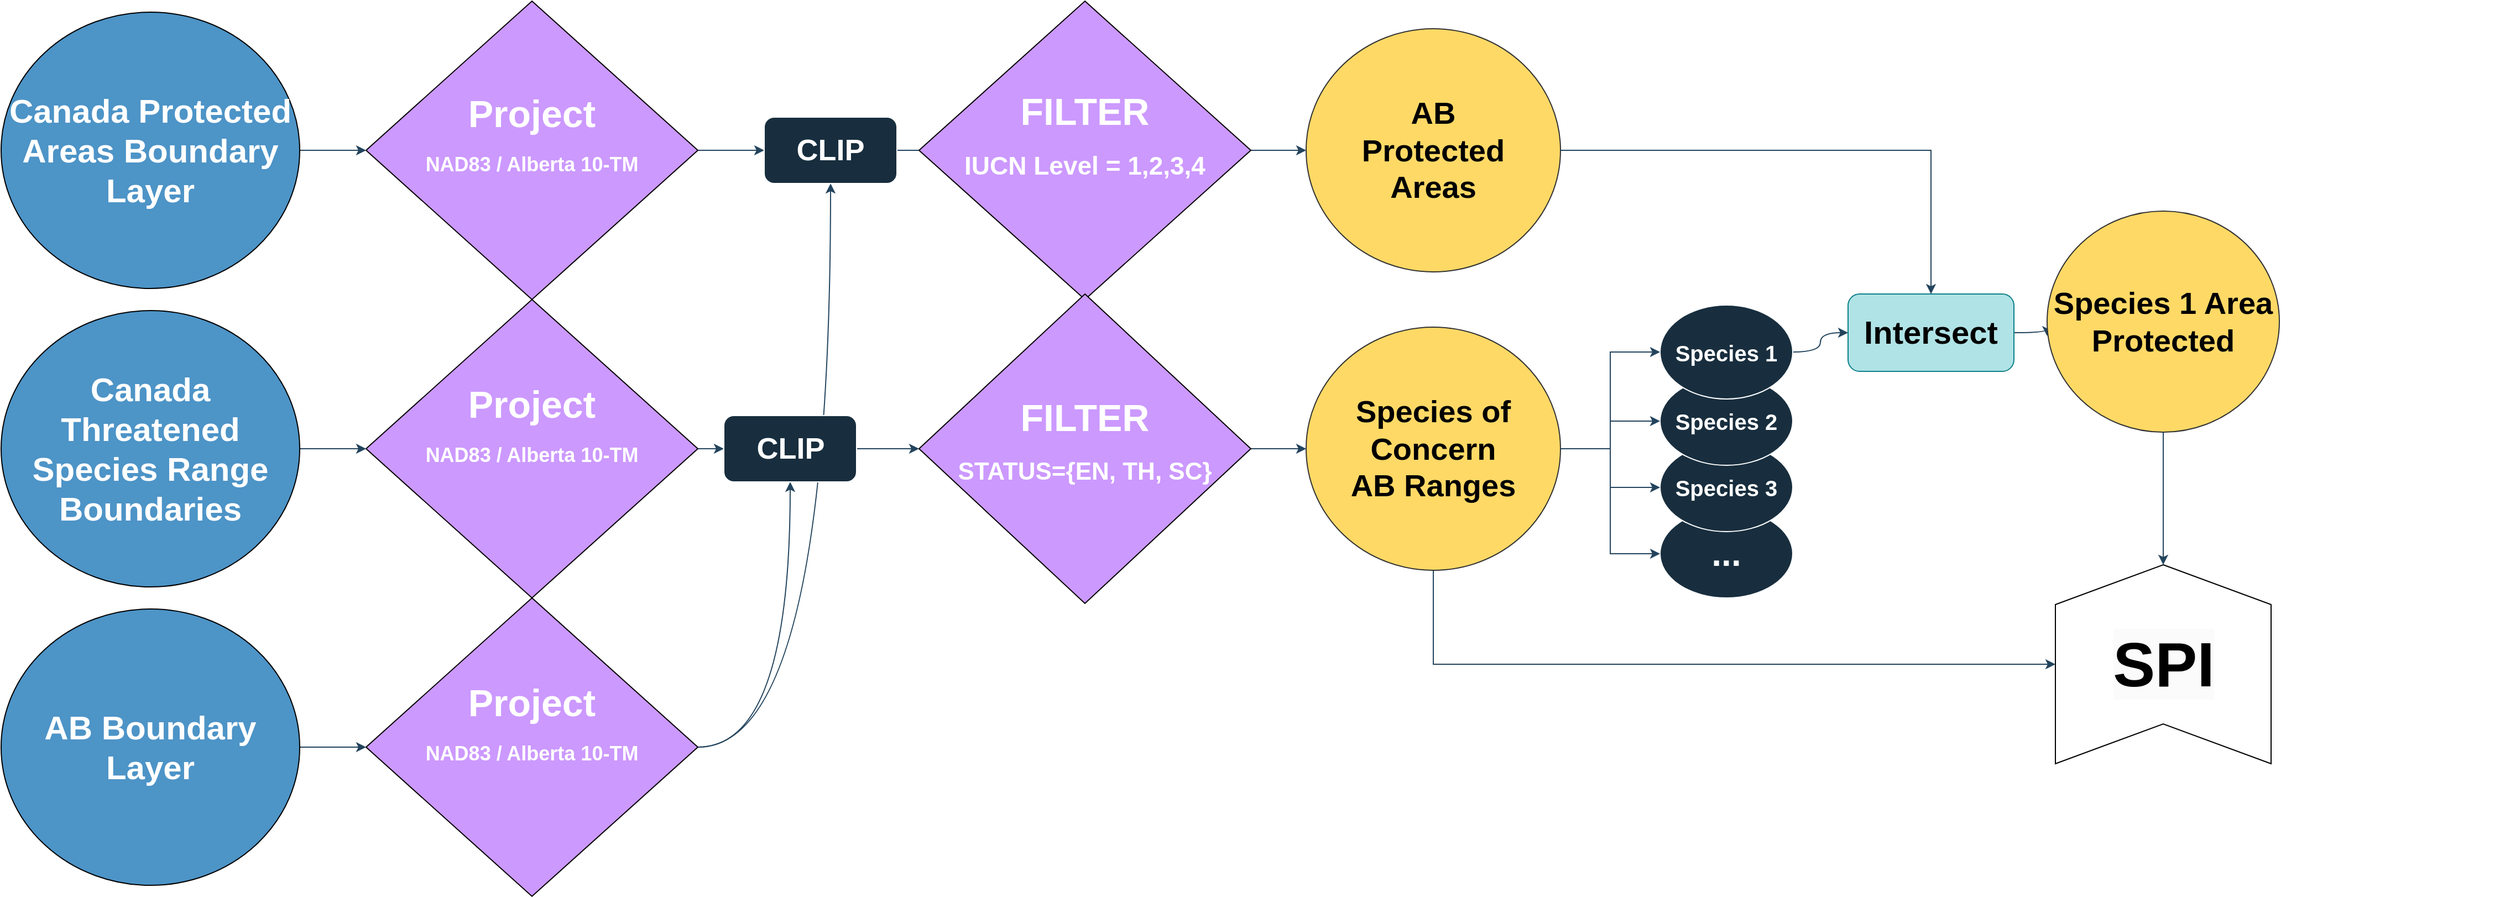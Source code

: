 <mxfile version="24.4.0" type="device">
  <diagram name="Page-1" id="5987fedf-629e-85c4-6858-42fee31821dd">
    <mxGraphModel dx="4983.5" dy="2233" grid="1" gridSize="10" guides="1" tooltips="1" connect="1" arrows="1" fold="1" page="1" pageScale="1.5" pageWidth="1169" pageHeight="826" background="none" math="0" shadow="0">
      <root>
        <mxCell id="0" style=";html=1;" />
        <mxCell id="1" style=";html=1;" parent="0" />
        <mxCell id="R7-nLTBjnwxttfNBIYHq-21" value="&lt;font size=&quot;1&quot; style=&quot;&quot;&gt;&lt;b style=&quot;font-size: 32px;&quot;&gt;...&lt;/b&gt;&lt;/font&gt;" style="ellipse;whiteSpace=wrap;html=1;strokeColor=#FFFFFF;fontColor=#FFFFFF;fillColor=#182E3E;" vertex="1" parent="1">
          <mxGeometry x="-30" y="570" width="120" height="80" as="geometry" />
        </mxCell>
        <mxCell id="R7-nLTBjnwxttfNBIYHq-13" style="edgeStyle=orthogonalEdgeStyle;rounded=0;orthogonalLoop=1;jettySize=auto;html=1;exitX=1;exitY=0.5;exitDx=0;exitDy=0;entryX=0;entryY=0.5;entryDx=0;entryDy=0;fontFamily=Helvetica;fontSize=17;fontColor=default;labelBackgroundColor=none;strokeColor=#23445D;" edge="1" parent="1">
          <mxGeometry relative="1" as="geometry">
            <mxPoint x="720" y="255" as="sourcePoint" />
            <mxPoint x="720" y="255" as="targetPoint" />
          </mxGeometry>
        </mxCell>
        <mxCell id="R7-nLTBjnwxttfNBIYHq-20" value="&lt;font size=&quot;1&quot; style=&quot;&quot;&gt;&lt;b style=&quot;font-size: 20px;&quot;&gt;Species 3&lt;/b&gt;&lt;/font&gt;" style="ellipse;whiteSpace=wrap;html=1;strokeColor=#FFFFFF;fontColor=#FFFFFF;fillColor=#182E3E;" vertex="1" parent="1">
          <mxGeometry x="-30" y="510" width="120" height="80" as="geometry" />
        </mxCell>
        <mxCell id="R7-nLTBjnwxttfNBIYHq-19" value="&lt;font size=&quot;1&quot; style=&quot;&quot;&gt;&lt;b style=&quot;font-size: 20px;&quot;&gt;Species 2&lt;/b&gt;&lt;/font&gt;" style="ellipse;whiteSpace=wrap;html=1;strokeColor=#FFFFFF;fontColor=#FFFFFF;fillColor=#182E3E;" vertex="1" parent="1">
          <mxGeometry x="-30" y="450" width="120" height="80" as="geometry" />
        </mxCell>
        <mxCell id="R7-nLTBjnwxttfNBIYHq-88" style="edgeStyle=orthogonalEdgeStyle;curved=1;rounded=0;orthogonalLoop=1;jettySize=auto;html=1;exitX=1;exitY=0.5;exitDx=0;exitDy=0;entryX=0;entryY=0.5;entryDx=0;entryDy=0;strokeColor=#23445D;align=center;verticalAlign=middle;fontFamily=Helvetica;fontSize=11;fontColor=default;labelBackgroundColor=default;endArrow=classic;" edge="1" parent="1" source="R7-nLTBjnwxttfNBIYHq-18" target="R7-nLTBjnwxttfNBIYHq-81">
          <mxGeometry relative="1" as="geometry" />
        </mxCell>
        <mxCell id="R7-nLTBjnwxttfNBIYHq-18" value="&lt;font size=&quot;1&quot; style=&quot;&quot;&gt;&lt;b style=&quot;font-size: 20px;&quot;&gt;Species 1&lt;/b&gt;&lt;/font&gt;" style="ellipse;whiteSpace=wrap;html=1;strokeColor=#FFFFFF;fontColor=#FFFFFF;fillColor=#182E3E;" vertex="1" parent="1">
          <mxGeometry x="-30" y="385" width="120" height="85" as="geometry" />
        </mxCell>
        <mxCell id="R7-nLTBjnwxttfNBIYHq-50" style="edgeStyle=orthogonalEdgeStyle;rounded=0;orthogonalLoop=1;jettySize=auto;html=1;exitX=1;exitY=0.5;exitDx=0;exitDy=0;entryX=0;entryY=0.5;entryDx=0;entryDy=0;strokeColor=#23445D;" edge="1" parent="1" source="R7-nLTBjnwxttfNBIYHq-29" target="R7-nLTBjnwxttfNBIYHq-43">
          <mxGeometry relative="1" as="geometry" />
        </mxCell>
        <mxCell id="R7-nLTBjnwxttfNBIYHq-29" value="&lt;div style=&quot;&quot;&gt;&lt;b style=&quot;&quot;&gt;&lt;font style=&quot;font-size: 34px;&quot;&gt;Project&lt;br&gt;&lt;/font&gt;&lt;/b&gt;&lt;h2 class=&quot;padt-2&quot;&gt;NAD83 / Alberta 10-TM&lt;/h2&gt;&lt;/div&gt;&lt;div style=&quot;&quot;&gt;&lt;br&gt;&lt;/div&gt;" style="rhombus;whiteSpace=wrap;html=1;labelBackgroundColor=none;fillColor=#CC99FF;strokeColor=#000000;fontColor=#FFFFFF;" vertex="1" parent="1">
          <mxGeometry x="-1200" y="110" width="300" height="270" as="geometry" />
        </mxCell>
        <mxCell id="R7-nLTBjnwxttfNBIYHq-49" style="edgeStyle=orthogonalEdgeStyle;rounded=0;orthogonalLoop=1;jettySize=auto;html=1;exitX=1;exitY=0.5;exitDx=0;exitDy=0;entryX=0;entryY=0.5;entryDx=0;entryDy=0;strokeColor=#23445D;" edge="1" parent="1" source="R7-nLTBjnwxttfNBIYHq-31" target="R7-nLTBjnwxttfNBIYHq-44">
          <mxGeometry relative="1" as="geometry" />
        </mxCell>
        <mxCell id="R7-nLTBjnwxttfNBIYHq-31" value="&lt;div style=&quot;&quot;&gt;&lt;b style=&quot;&quot;&gt;&lt;font style=&quot;font-size: 34px;&quot;&gt;Project&lt;br&gt;&lt;/font&gt;&lt;/b&gt;&lt;div&gt;&lt;h2 class=&quot;padt-2&quot;&gt;NAD83 / Alberta 10-TM&lt;/h2&gt;&lt;/div&gt;&lt;div&gt;&lt;br&gt;&lt;/div&gt;&lt;/div&gt;&lt;div style=&quot;&quot;&gt;&lt;br&gt;&lt;/div&gt;" style="rhombus;whiteSpace=wrap;html=1;labelBackgroundColor=none;fillColor=#CC99FF;strokeColor=#000000;fontColor=#FFFFFF;" vertex="1" parent="1">
          <mxGeometry x="-1200" y="380" width="300" height="270" as="geometry" />
        </mxCell>
        <mxCell id="R7-nLTBjnwxttfNBIYHq-46" style="edgeStyle=orthogonalEdgeStyle;rounded=0;orthogonalLoop=1;jettySize=auto;html=1;exitX=1;exitY=0.5;exitDx=0;exitDy=0;strokeColor=#23445D;curved=1;" edge="1" parent="1" source="R7-nLTBjnwxttfNBIYHq-34" target="R7-nLTBjnwxttfNBIYHq-44">
          <mxGeometry relative="1" as="geometry" />
        </mxCell>
        <mxCell id="R7-nLTBjnwxttfNBIYHq-47" style="edgeStyle=orthogonalEdgeStyle;rounded=0;orthogonalLoop=1;jettySize=auto;html=1;exitX=1;exitY=0.5;exitDx=0;exitDy=0;entryX=0.5;entryY=1;entryDx=0;entryDy=0;strokeColor=#23445D;curved=1;" edge="1" parent="1" source="R7-nLTBjnwxttfNBIYHq-34" target="R7-nLTBjnwxttfNBIYHq-43">
          <mxGeometry relative="1" as="geometry" />
        </mxCell>
        <mxCell id="R7-nLTBjnwxttfNBIYHq-34" value="&lt;div style=&quot;&quot;&gt;&lt;b style=&quot;&quot;&gt;&lt;font style=&quot;font-size: 34px;&quot;&gt;Project&lt;br&gt;&lt;/font&gt;&lt;/b&gt;&lt;div&gt;&lt;h2 class=&quot;padt-2&quot;&gt;NAD83 / Alberta 10-TM&lt;/h2&gt;&lt;/div&gt;&lt;div&gt;&lt;br&gt;&lt;/div&gt;&lt;/div&gt;&lt;div style=&quot;&quot;&gt;&lt;br&gt;&lt;/div&gt;" style="rhombus;whiteSpace=wrap;html=1;labelBackgroundColor=none;fillColor=#CC99FF;strokeColor=#000000;fontColor=#FFFFFF;" vertex="1" parent="1">
          <mxGeometry x="-1200" y="650" width="300" height="270" as="geometry" />
        </mxCell>
        <mxCell id="R7-nLTBjnwxttfNBIYHq-40" style="edgeStyle=orthogonalEdgeStyle;rounded=0;orthogonalLoop=1;jettySize=auto;html=1;exitX=1;exitY=0.5;exitDx=0;exitDy=0;entryX=0;entryY=0.5;entryDx=0;entryDy=0;strokeColor=#23445D;" edge="1" parent="1" source="R7-nLTBjnwxttfNBIYHq-38" target="R7-nLTBjnwxttfNBIYHq-29">
          <mxGeometry relative="1" as="geometry" />
        </mxCell>
        <mxCell id="R7-nLTBjnwxttfNBIYHq-38" value="&lt;b&gt;&lt;font style=&quot;font-size: 30px;&quot;&gt;Canada Protected Areas Boundary Layer&lt;/font&gt;&lt;/b&gt;" style="ellipse;whiteSpace=wrap;html=1;fillColor=#4D94C7;strokeColor=#000000;labelBackgroundColor=none;fontColor=#FFFFFF;" vertex="1" parent="1">
          <mxGeometry x="-1530" y="120" width="270" height="250" as="geometry" />
        </mxCell>
        <mxCell id="R7-nLTBjnwxttfNBIYHq-57" value="" style="edgeStyle=orthogonalEdgeStyle;rounded=0;orthogonalLoop=1;jettySize=auto;html=1;strokeColor=#23445D;" edge="1" parent="1" source="R7-nLTBjnwxttfNBIYHq-43" target="R7-nLTBjnwxttfNBIYHq-51">
          <mxGeometry relative="1" as="geometry" />
        </mxCell>
        <mxCell id="R7-nLTBjnwxttfNBIYHq-43" value="&lt;b&gt;&lt;font style=&quot;font-size: 27px;&quot;&gt;CLIP&lt;/font&gt;&lt;/b&gt;" style="rounded=1;whiteSpace=wrap;html=1;strokeColor=#FFFFFF;fontColor=#FFFFFF;fillColor=#182E3E;" vertex="1" parent="1">
          <mxGeometry x="-840" y="215" width="120" height="60" as="geometry" />
        </mxCell>
        <mxCell id="R7-nLTBjnwxttfNBIYHq-61" value="" style="edgeStyle=orthogonalEdgeStyle;rounded=0;orthogonalLoop=1;jettySize=auto;html=1;strokeColor=#23445D;" edge="1" parent="1" source="R7-nLTBjnwxttfNBIYHq-44" target="R7-nLTBjnwxttfNBIYHq-60">
          <mxGeometry relative="1" as="geometry" />
        </mxCell>
        <mxCell id="R7-nLTBjnwxttfNBIYHq-44" value="&lt;b&gt;&lt;font style=&quot;font-size: 27px;&quot;&gt;CLIP&lt;/font&gt;&lt;/b&gt;" style="rounded=1;whiteSpace=wrap;html=1;strokeColor=#FFFFFF;fontColor=#FFFFFF;fillColor=#182E3E;" vertex="1" parent="1">
          <mxGeometry x="-876.5" y="485" width="120" height="60" as="geometry" />
        </mxCell>
        <mxCell id="R7-nLTBjnwxttfNBIYHq-51" value="&lt;b style=&quot;font-size: 28px;&quot;&gt;AB&lt;br&gt;Protected&lt;br&gt;Areas&lt;/b&gt;" style="ellipse;whiteSpace=wrap;html=1;fillColor=#FFD966;strokeColor=#333333;labelBackgroundColor=none;" vertex="1" parent="1">
          <mxGeometry x="-350" y="135" width="230" height="220" as="geometry" />
        </mxCell>
        <mxCell id="R7-nLTBjnwxttfNBIYHq-54" style="edgeStyle=orthogonalEdgeStyle;rounded=0;orthogonalLoop=1;jettySize=auto;html=1;exitX=1;exitY=0.5;exitDx=0;exitDy=0;entryX=0;entryY=0.5;entryDx=0;entryDy=0;strokeColor=#23445D;" edge="1" parent="1" source="R7-nLTBjnwxttfNBIYHq-52" target="R7-nLTBjnwxttfNBIYHq-31">
          <mxGeometry relative="1" as="geometry" />
        </mxCell>
        <mxCell id="R7-nLTBjnwxttfNBIYHq-52" value="&lt;b&gt;&lt;font style=&quot;font-size: 30px;&quot;&gt;Canada Threatened Species Range Boundaries&lt;/font&gt;&lt;/b&gt;" style="ellipse;whiteSpace=wrap;html=1;fillColor=#4D94C7;strokeColor=#000000;labelBackgroundColor=none;fontColor=#FFFFFF;" vertex="1" parent="1">
          <mxGeometry x="-1530" y="390" width="270" height="250" as="geometry" />
        </mxCell>
        <mxCell id="R7-nLTBjnwxttfNBIYHq-56" style="edgeStyle=orthogonalEdgeStyle;rounded=0;orthogonalLoop=1;jettySize=auto;html=1;exitX=1;exitY=0.5;exitDx=0;exitDy=0;entryX=0;entryY=0.5;entryDx=0;entryDy=0;strokeColor=#23445D;" edge="1" parent="1" source="R7-nLTBjnwxttfNBIYHq-53" target="R7-nLTBjnwxttfNBIYHq-34">
          <mxGeometry relative="1" as="geometry" />
        </mxCell>
        <mxCell id="R7-nLTBjnwxttfNBIYHq-53" value="&lt;b style=&quot;&quot;&gt;&lt;font style=&quot;font-size: 30px;&quot;&gt;AB Boundary&lt;br&gt;Layer&lt;/font&gt;&lt;/b&gt;" style="ellipse;whiteSpace=wrap;html=1;fillColor=#4D94C7;strokeColor=#000000;labelBackgroundColor=none;fontColor=#FFFFFF;" vertex="1" parent="1">
          <mxGeometry x="-1530" y="660" width="270" height="250" as="geometry" />
        </mxCell>
        <mxCell id="R7-nLTBjnwxttfNBIYHq-63" style="edgeStyle=orthogonalEdgeStyle;rounded=0;orthogonalLoop=1;jettySize=auto;html=1;entryX=0;entryY=0.5;entryDx=0;entryDy=0;strokeColor=#23445D;" edge="1" parent="1" source="R7-nLTBjnwxttfNBIYHq-58" target="R7-nLTBjnwxttfNBIYHq-18">
          <mxGeometry relative="1" as="geometry" />
        </mxCell>
        <mxCell id="R7-nLTBjnwxttfNBIYHq-64" style="edgeStyle=orthogonalEdgeStyle;rounded=0;orthogonalLoop=1;jettySize=auto;html=1;exitX=1;exitY=0.5;exitDx=0;exitDy=0;entryX=0;entryY=0.5;entryDx=0;entryDy=0;strokeColor=#23445D;" edge="1" parent="1" source="R7-nLTBjnwxttfNBIYHq-58" target="R7-nLTBjnwxttfNBIYHq-19">
          <mxGeometry relative="1" as="geometry" />
        </mxCell>
        <mxCell id="R7-nLTBjnwxttfNBIYHq-65" style="edgeStyle=orthogonalEdgeStyle;rounded=0;orthogonalLoop=1;jettySize=auto;html=1;exitX=1;exitY=0.5;exitDx=0;exitDy=0;entryX=0;entryY=0.5;entryDx=0;entryDy=0;strokeColor=#23445D;" edge="1" parent="1" source="R7-nLTBjnwxttfNBIYHq-58" target="R7-nLTBjnwxttfNBIYHq-20">
          <mxGeometry relative="1" as="geometry" />
        </mxCell>
        <mxCell id="R7-nLTBjnwxttfNBIYHq-114" style="edgeStyle=orthogonalEdgeStyle;rounded=0;orthogonalLoop=1;jettySize=auto;html=1;exitX=0.5;exitY=1;exitDx=0;exitDy=0;strokeColor=#23445D;align=center;verticalAlign=middle;fontFamily=Helvetica;fontSize=11;fontColor=default;labelBackgroundColor=default;endArrow=classic;" edge="1" parent="1" source="R7-nLTBjnwxttfNBIYHq-58" target="R7-nLTBjnwxttfNBIYHq-103">
          <mxGeometry relative="1" as="geometry" />
        </mxCell>
        <mxCell id="R7-nLTBjnwxttfNBIYHq-58" value="&lt;b style=&quot;font-size: 28px;&quot;&gt;Species of Concern&lt;br&gt;AB Ranges&lt;/b&gt;" style="ellipse;whiteSpace=wrap;html=1;fillColor=#FFD966;strokeColor=#333333;labelBackgroundColor=none;" vertex="1" parent="1">
          <mxGeometry x="-350" y="405" width="230" height="220" as="geometry" />
        </mxCell>
        <mxCell id="R7-nLTBjnwxttfNBIYHq-59" value="&lt;br style=&quot;color: rgb(0, 0, 0);&quot;&gt;&lt;b&gt;&lt;font style=&quot;font-size: 34px;&quot;&gt;FILTER&lt;br&gt;&lt;/font&gt;&lt;/b&gt;&lt;h2 class=&quot;padt-2&quot;&gt;&lt;font style=&quot;font-size: 23px;&quot;&gt;IUCN Level = 1,2,3,4&lt;/font&gt;&lt;/h2&gt;&lt;div&gt;&lt;font style=&quot;font-size: 23px;&quot;&gt;&lt;br&gt;&lt;/font&gt;&lt;/div&gt;" style="rhombus;whiteSpace=wrap;html=1;labelBackgroundColor=none;fillColor=#CC99FF;strokeColor=#000000;fontColor=#FFFFFF;" vertex="1" parent="1">
          <mxGeometry x="-700" y="110" width="300" height="270" as="geometry" />
        </mxCell>
        <mxCell id="R7-nLTBjnwxttfNBIYHq-62" style="edgeStyle=orthogonalEdgeStyle;rounded=0;orthogonalLoop=1;jettySize=auto;html=1;exitX=1;exitY=0.5;exitDx=0;exitDy=0;entryX=0;entryY=0.5;entryDx=0;entryDy=0;strokeColor=#23445D;" edge="1" parent="1" source="R7-nLTBjnwxttfNBIYHq-60" target="R7-nLTBjnwxttfNBIYHq-58">
          <mxGeometry relative="1" as="geometry" />
        </mxCell>
        <mxCell id="R7-nLTBjnwxttfNBIYHq-60" value="&lt;div style=&quot;&quot;&gt;&lt;b&gt;&lt;font style=&quot;font-size: 34px;&quot;&gt;FILTER&lt;br&gt;&lt;/font&gt;&lt;/b&gt;&lt;h2 class=&quot;padt-2&quot;&gt;&lt;font style=&quot;font-size: 22px;&quot;&gt;STATUS={EN, TH, SC}&lt;/font&gt;&lt;/h2&gt;&lt;/div&gt;" style="rhombus;whiteSpace=wrap;html=1;labelBackgroundColor=none;fillColor=#CC99FF;strokeColor=#000000;fontColor=#FFFFFF;" vertex="1" parent="1">
          <mxGeometry x="-700" y="375" width="300" height="280" as="geometry" />
        </mxCell>
        <mxCell id="R7-nLTBjnwxttfNBIYHq-66" style="edgeStyle=orthogonalEdgeStyle;rounded=0;orthogonalLoop=1;jettySize=auto;html=1;exitX=1;exitY=0.5;exitDx=0;exitDy=0;entryX=0;entryY=0.5;entryDx=0;entryDy=0;strokeColor=#23445D;" edge="1" parent="1" source="R7-nLTBjnwxttfNBIYHq-58" target="R7-nLTBjnwxttfNBIYHq-21">
          <mxGeometry relative="1" as="geometry" />
        </mxCell>
        <mxCell id="R7-nLTBjnwxttfNBIYHq-101" style="edgeStyle=orthogonalEdgeStyle;curved=1;rounded=0;orthogonalLoop=1;jettySize=auto;html=1;exitX=1;exitY=0.5;exitDx=0;exitDy=0;entryX=0;entryY=0.5;entryDx=0;entryDy=0;strokeColor=#23445D;align=center;verticalAlign=middle;fontFamily=Helvetica;fontSize=11;fontColor=default;labelBackgroundColor=default;endArrow=classic;" edge="1" parent="1" source="R7-nLTBjnwxttfNBIYHq-81">
          <mxGeometry relative="1" as="geometry">
            <mxPoint x="320.0" y="413.06" as="targetPoint" />
          </mxGeometry>
        </mxCell>
        <mxCell id="R7-nLTBjnwxttfNBIYHq-81" value="&lt;b&gt;&lt;font style=&quot;font-size: 29px;&quot;&gt;Intersect&lt;/font&gt;&lt;/b&gt;" style="rounded=1;whiteSpace=wrap;html=1;strokeColor=#0e8088;fillColor=#b0e3e6;" vertex="1" parent="1">
          <mxGeometry x="140" y="375" width="150" height="70" as="geometry" />
        </mxCell>
        <mxCell id="R7-nLTBjnwxttfNBIYHq-90" style="edgeStyle=orthogonalEdgeStyle;rounded=0;orthogonalLoop=1;jettySize=auto;html=1;exitX=1;exitY=0.5;exitDx=0;exitDy=0;entryX=0.5;entryY=0;entryDx=0;entryDy=0;strokeColor=#23445D;align=center;verticalAlign=middle;fontFamily=Helvetica;fontSize=11;fontColor=default;labelBackgroundColor=default;endArrow=classic;" edge="1" parent="1" source="R7-nLTBjnwxttfNBIYHq-51" target="R7-nLTBjnwxttfNBIYHq-81">
          <mxGeometry relative="1" as="geometry">
            <mxPoint x="82.19" y="245" as="targetPoint" />
          </mxGeometry>
        </mxCell>
        <mxCell id="R7-nLTBjnwxttfNBIYHq-103" value="&lt;span style=&quot;background-color: rgb(251, 251, 251); font-size: 57px;&quot;&gt;&lt;font style=&quot;font-size: 57px;&quot;&gt;&lt;b style=&quot;font-size: 57px;&quot;&gt;SPI&lt;/b&gt;&lt;/font&gt;&lt;/span&gt;" style="html=1;outlineConnect=0;whiteSpace=wrap;fillColor=#FFFFFF;shape=mxgraph.archimate3.function;strokeColor=#000000;fontFamily=Helvetica;fontSize=57;fontColor=default;labelBackgroundColor=default;" vertex="1" parent="1">
          <mxGeometry x="327.5" y="620" width="195" height="180" as="geometry" />
        </mxCell>
        <mxCell id="R7-nLTBjnwxttfNBIYHq-109" style="edgeStyle=orthogonalEdgeStyle;curved=1;rounded=0;orthogonalLoop=1;jettySize=auto;html=1;exitX=0.5;exitY=1;exitDx=0;exitDy=0;strokeColor=#23445D;align=center;verticalAlign=middle;fontFamily=Helvetica;fontSize=11;fontColor=default;labelBackgroundColor=default;endArrow=classic;" edge="1" parent="1" source="R7-nLTBjnwxttfNBIYHq-108" target="R7-nLTBjnwxttfNBIYHq-103">
          <mxGeometry relative="1" as="geometry" />
        </mxCell>
        <mxCell id="R7-nLTBjnwxttfNBIYHq-108" value="&lt;span style=&quot;font-size: 28px;&quot;&gt;&lt;b&gt;Species 1 Area Protected&lt;/b&gt;&lt;/span&gt;" style="ellipse;whiteSpace=wrap;html=1;fillColor=#FFD966;strokeColor=#333333;labelBackgroundColor=none;" vertex="1" parent="1">
          <mxGeometry x="320" y="300" width="210" height="200" as="geometry" />
        </mxCell>
      </root>
    </mxGraphModel>
  </diagram>
</mxfile>
